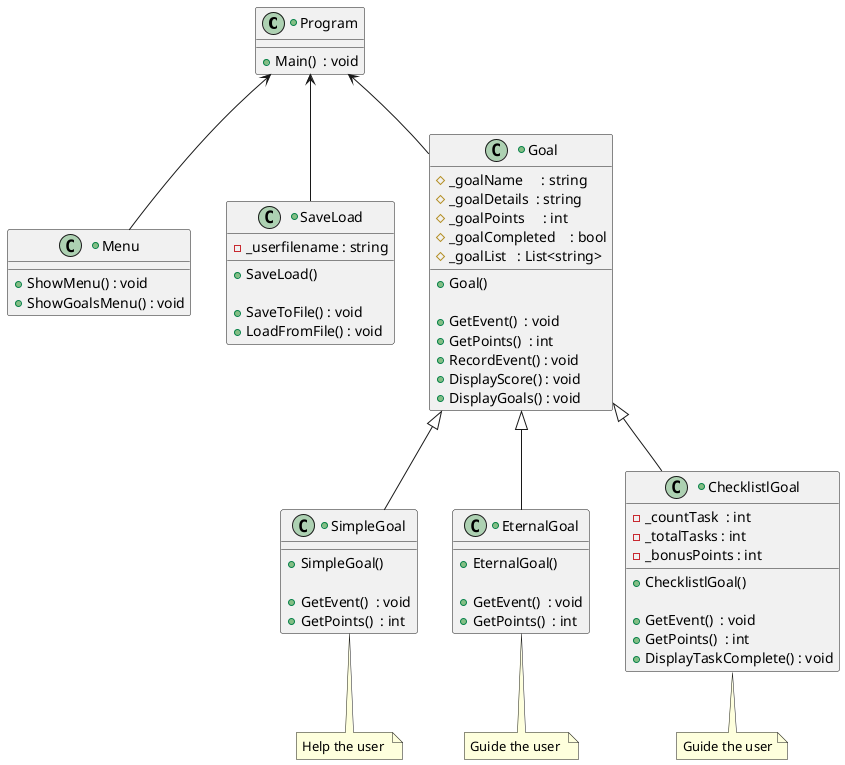 @startuml Eternal Quest

+class Program {
  + Main()  : void
}
+class Menu {
  + ShowMenu() : void
  + ShowGoalsMenu() : void
}
+class SaveLoad {
  - _userfilename : string
  + SaveLoad()

  + SaveToFile() : void
  + LoadFromFile() : void
}
+class Goal {
' Attributes
  # _goalName     : string
  # _goalDetails  : string
  # _goalPoints     : int
  # _goalCompleted    : bool
  # _goalList   : List<string>

' Constructors
  + Goal()
  
' Behaviors
  + GetEvent()  : void
  + GetPoints()  : int
  + RecordEvent() : void
  + DisplayScore() : void
  + DisplayGoals() : void
}

+class SimpleGoal {
' Attributes


' Constructors
  + SimpleGoal()

' Behaviors
  + GetEvent()  : void
  + GetPoints()  : int
}
note bottom of SimpleGoal
  Help the user 
end note

+class EternalGoal {
' Attributes

' Constructors
  + EternalGoal()

' Behaviors
  + GetEvent()  : void
  + GetPoints()  : int
}
note bottom of EternalGoal
  Guide the user 
end note

+class ChecklistlGoal {
' Attributes
  - _countTask  : int
  - _totalTasks : int
  - _bonusPoints : int

' Constructors
  + ChecklistlGoal()

' Behaviors
  + GetEvent()  : void
  + GetPoints()  : int
  + DisplayTaskComplete() : void
}
note bottom of ChecklistlGoal
  Guide the user
end note

Program <-- Menu
Program <-- SaveLoad
Program <-- Goal
Goal <|-- SimpleGoal
Goal <|-- EternalGoal
Goal <|-- ChecklistlGoal

@enduml